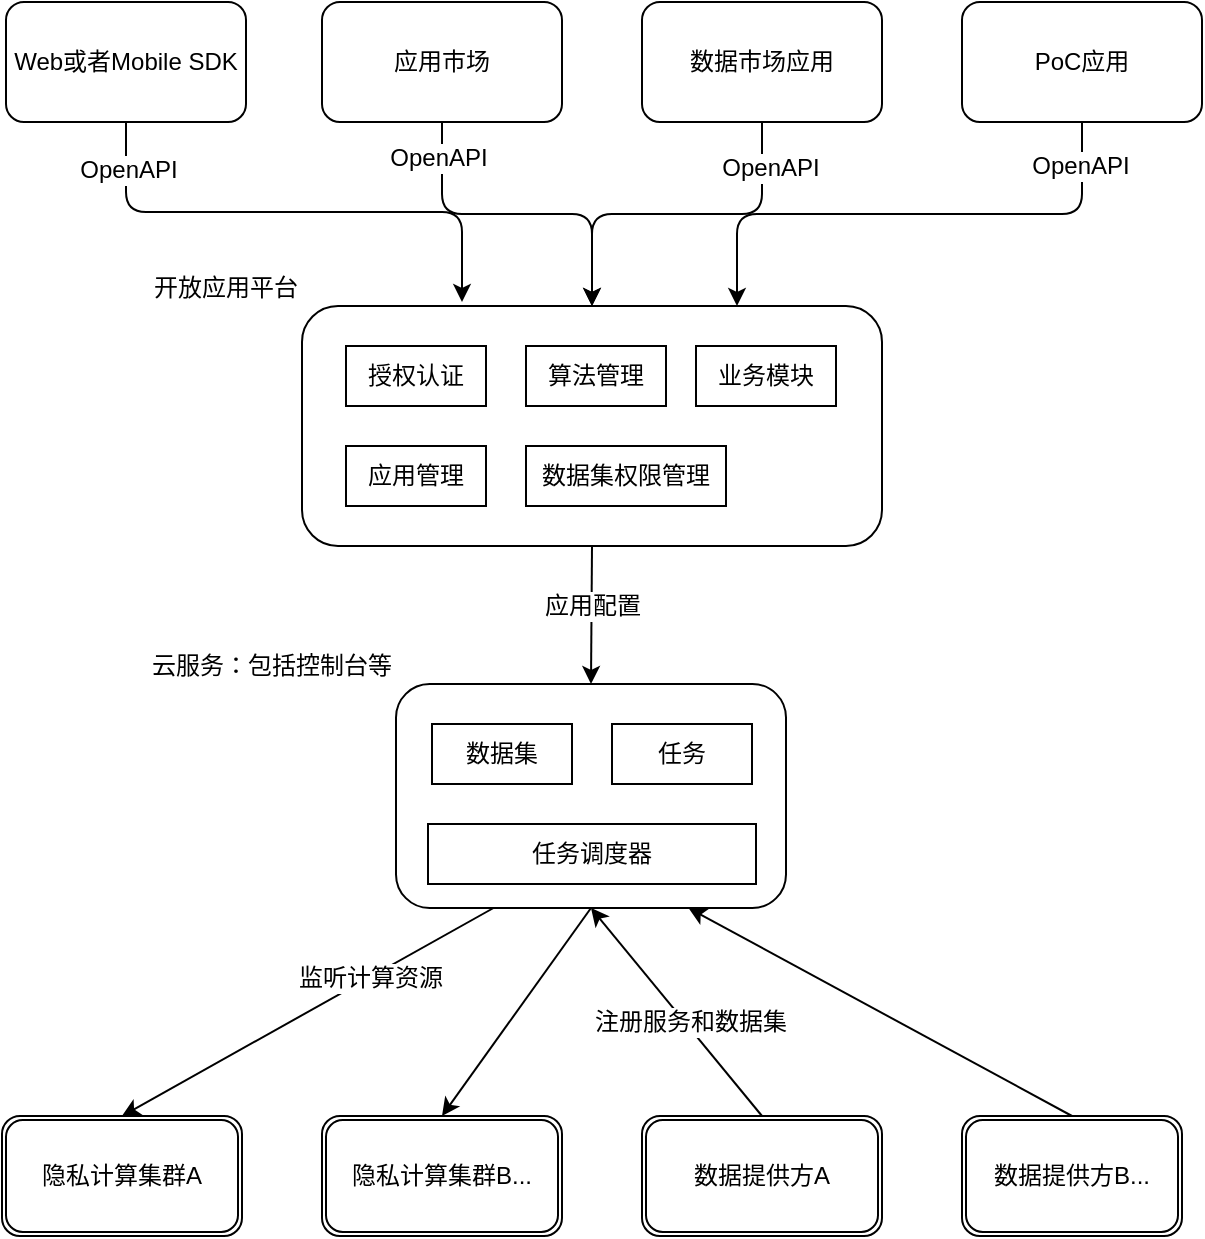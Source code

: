 <mxfile version="15.7.3" type="github">
  <diagram id="w5q_STuQfSUtlu3olddc" name="Page-1">
    <mxGraphModel dx="1426" dy="794" grid="1" gridSize="10" guides="1" tooltips="1" connect="1" arrows="1" fold="1" page="1" pageScale="1" pageWidth="827" pageHeight="1169" math="0" shadow="0">
      <root>
        <mxCell id="0" />
        <mxCell id="1" parent="0" />
        <mxCell id="4c7UUCFScnnRwFOm9qBk-1" value="开放应用平台" style="rounded=1;whiteSpace=wrap;html=1;direction=west;flipV=0;flipH=0;labelPosition=left;verticalLabelPosition=top;align=right;verticalAlign=bottom;" parent="1" vertex="1">
          <mxGeometry x="310" y="282" width="290" height="120" as="geometry" />
        </mxCell>
        <mxCell id="4c7UUCFScnnRwFOm9qBk-3" value="授权认证" style="rounded=0;whiteSpace=wrap;html=1;" parent="1" vertex="1">
          <mxGeometry x="332" y="302" width="70" height="30" as="geometry" />
        </mxCell>
        <mxCell id="4c7UUCFScnnRwFOm9qBk-5" value="算法管理" style="rounded=0;whiteSpace=wrap;html=1;" parent="1" vertex="1">
          <mxGeometry x="422" y="302" width="70" height="30" as="geometry" />
        </mxCell>
        <mxCell id="4c7UUCFScnnRwFOm9qBk-7" value="应用管理" style="rounded=0;whiteSpace=wrap;html=1;" parent="1" vertex="1">
          <mxGeometry x="332" y="352" width="70" height="30" as="geometry" />
        </mxCell>
        <mxCell id="4c7UUCFScnnRwFOm9qBk-9" value="数据集权限管理" style="rounded=0;whiteSpace=wrap;html=1;" parent="1" vertex="1">
          <mxGeometry x="422" y="352" width="100" height="30" as="geometry" />
        </mxCell>
        <mxCell id="4c7UUCFScnnRwFOm9qBk-13" value="Web或者Mobile SDK" style="rounded=1;whiteSpace=wrap;html=1;" parent="1" vertex="1">
          <mxGeometry x="162" y="130" width="120" height="60" as="geometry" />
        </mxCell>
        <mxCell id="4c7UUCFScnnRwFOm9qBk-14" value="应用市场" style="rounded=1;whiteSpace=wrap;html=1;" parent="1" vertex="1">
          <mxGeometry x="320" y="130" width="120" height="60" as="geometry" />
        </mxCell>
        <mxCell id="4c7UUCFScnnRwFOm9qBk-15" value="数据市场应用" style="rounded=1;whiteSpace=wrap;html=1;" parent="1" vertex="1">
          <mxGeometry x="480" y="130" width="120" height="60" as="geometry" />
        </mxCell>
        <mxCell id="4c7UUCFScnnRwFOm9qBk-16" value="PoC应用" style="rounded=1;whiteSpace=wrap;html=1;" parent="1" vertex="1">
          <mxGeometry x="640" y="130" width="120" height="60" as="geometry" />
        </mxCell>
        <mxCell id="4c7UUCFScnnRwFOm9qBk-19" value="" style="edgeStyle=elbowEdgeStyle;elbow=vertical;endArrow=classic;html=1;exitX=0.5;exitY=1;exitDx=0;exitDy=0;" parent="1" source="4c7UUCFScnnRwFOm9qBk-13" edge="1">
          <mxGeometry width="50" height="50" relative="1" as="geometry">
            <mxPoint x="420" y="450" as="sourcePoint" />
            <mxPoint x="390" y="280" as="targetPoint" />
          </mxGeometry>
        </mxCell>
        <mxCell id="4c7UUCFScnnRwFOm9qBk-44" value="OpenAPI" style="text;html=1;align=center;verticalAlign=middle;resizable=0;points=[];labelBackgroundColor=#ffffff;" parent="4c7UUCFScnnRwFOm9qBk-19" vertex="1" connectable="0">
          <mxGeometry x="-0.819" y="1" relative="1" as="geometry">
            <mxPoint as="offset" />
          </mxGeometry>
        </mxCell>
        <mxCell id="4c7UUCFScnnRwFOm9qBk-20" value="" style="edgeStyle=elbowEdgeStyle;elbow=vertical;endArrow=classic;html=1;exitX=0.5;exitY=1;exitDx=0;exitDy=0;entryX=0.5;entryY=1;entryDx=0;entryDy=0;" parent="1" source="4c7UUCFScnnRwFOm9qBk-14" target="4c7UUCFScnnRwFOm9qBk-1" edge="1">
          <mxGeometry width="50" height="50" relative="1" as="geometry">
            <mxPoint x="420" y="450" as="sourcePoint" />
            <mxPoint x="470" y="400" as="targetPoint" />
          </mxGeometry>
        </mxCell>
        <mxCell id="X6g_aAjYXztabImXx6tu-1" value="OpenAPI" style="text;html=1;align=center;verticalAlign=middle;resizable=0;points=[];labelBackgroundColor=#ffffff;" parent="4c7UUCFScnnRwFOm9qBk-20" vertex="1" connectable="0">
          <mxGeometry x="-0.784" y="-2" relative="1" as="geometry">
            <mxPoint as="offset" />
          </mxGeometry>
        </mxCell>
        <mxCell id="4c7UUCFScnnRwFOm9qBk-21" value="" style="edgeStyle=elbowEdgeStyle;elbow=vertical;endArrow=classic;html=1;exitX=0.5;exitY=1;exitDx=0;exitDy=0;entryX=0.5;entryY=1;entryDx=0;entryDy=0;" parent="1" source="4c7UUCFScnnRwFOm9qBk-15" target="4c7UUCFScnnRwFOm9qBk-1" edge="1">
          <mxGeometry width="50" height="50" relative="1" as="geometry">
            <mxPoint x="420" y="450" as="sourcePoint" />
            <mxPoint x="470" y="400" as="targetPoint" />
          </mxGeometry>
        </mxCell>
        <mxCell id="4c7UUCFScnnRwFOm9qBk-45" value="OpenAPI" style="text;html=1;align=center;verticalAlign=middle;resizable=0;points=[];labelBackgroundColor=#ffffff;" parent="4c7UUCFScnnRwFOm9qBk-21" vertex="1" connectable="0">
          <mxGeometry x="-0.74" y="4" relative="1" as="geometry">
            <mxPoint as="offset" />
          </mxGeometry>
        </mxCell>
        <mxCell id="4c7UUCFScnnRwFOm9qBk-22" value="" style="edgeStyle=elbowEdgeStyle;elbow=vertical;endArrow=classic;html=1;exitX=0.5;exitY=1;exitDx=0;exitDy=0;entryX=0.25;entryY=1;entryDx=0;entryDy=0;" parent="1" source="4c7UUCFScnnRwFOm9qBk-16" target="4c7UUCFScnnRwFOm9qBk-1" edge="1">
          <mxGeometry width="50" height="50" relative="1" as="geometry">
            <mxPoint x="420" y="450" as="sourcePoint" />
            <mxPoint x="470" y="400" as="targetPoint" />
          </mxGeometry>
        </mxCell>
        <mxCell id="4c7UUCFScnnRwFOm9qBk-46" value="OpenAPI" style="text;html=1;align=center;verticalAlign=middle;resizable=0;points=[];labelBackgroundColor=#ffffff;" parent="4c7UUCFScnnRwFOm9qBk-22" vertex="1" connectable="0">
          <mxGeometry x="-0.834" y="-1" relative="1" as="geometry">
            <mxPoint as="offset" />
          </mxGeometry>
        </mxCell>
        <mxCell id="4c7UUCFScnnRwFOm9qBk-23" value="云服务：包括控制台等" style="rounded=1;whiteSpace=wrap;html=1;labelPosition=left;verticalLabelPosition=top;align=right;verticalAlign=bottom;" parent="1" vertex="1">
          <mxGeometry x="357" y="471" width="195" height="112" as="geometry" />
        </mxCell>
        <mxCell id="4c7UUCFScnnRwFOm9qBk-24" value="隐私计算集群A" style="shape=ext;double=1;rounded=1;whiteSpace=wrap;html=1;" parent="1" vertex="1">
          <mxGeometry x="160" y="687" width="120" height="60" as="geometry" />
        </mxCell>
        <mxCell id="4c7UUCFScnnRwFOm9qBk-25" value="隐私计算集群B..." style="shape=ext;double=1;rounded=1;whiteSpace=wrap;html=1;" parent="1" vertex="1">
          <mxGeometry x="320" y="687" width="120" height="60" as="geometry" />
        </mxCell>
        <mxCell id="4c7UUCFScnnRwFOm9qBk-26" value="数据提供方A" style="shape=ext;double=1;rounded=1;whiteSpace=wrap;html=1;" parent="1" vertex="1">
          <mxGeometry x="480" y="687" width="120" height="60" as="geometry" />
        </mxCell>
        <mxCell id="4c7UUCFScnnRwFOm9qBk-27" value="数据提供方B..." style="shape=ext;double=1;rounded=1;whiteSpace=wrap;html=1;" parent="1" vertex="1">
          <mxGeometry x="640" y="687" width="110" height="60" as="geometry" />
        </mxCell>
        <mxCell id="4c7UUCFScnnRwFOm9qBk-28" value="" style="endArrow=classic;html=1;exitX=0.5;exitY=0;exitDx=0;exitDy=0;entryX=0.5;entryY=0;entryDx=0;entryDy=0;" parent="1" source="4c7UUCFScnnRwFOm9qBk-1" target="4c7UUCFScnnRwFOm9qBk-23" edge="1">
          <mxGeometry width="50" height="50" relative="1" as="geometry">
            <mxPoint x="455" y="443" as="sourcePoint" />
            <mxPoint x="470" y="541" as="targetPoint" />
          </mxGeometry>
        </mxCell>
        <mxCell id="4c7UUCFScnnRwFOm9qBk-42" value="应用配置" style="text;html=1;align=center;verticalAlign=middle;resizable=0;points=[];labelBackgroundColor=#ffffff;" parent="4c7UUCFScnnRwFOm9qBk-28" vertex="1" connectable="0">
          <mxGeometry x="-0.131" relative="1" as="geometry">
            <mxPoint as="offset" />
          </mxGeometry>
        </mxCell>
        <mxCell id="4c7UUCFScnnRwFOm9qBk-29" value="" style="endArrow=classic;html=1;entryX=0.5;entryY=0;entryDx=0;entryDy=0;exitX=0.25;exitY=1;exitDx=0;exitDy=0;" parent="1" source="4c7UUCFScnnRwFOm9qBk-23" target="4c7UUCFScnnRwFOm9qBk-24" edge="1">
          <mxGeometry width="50" height="50" relative="1" as="geometry">
            <mxPoint x="420" y="550" as="sourcePoint" />
            <mxPoint x="470" y="500" as="targetPoint" />
          </mxGeometry>
        </mxCell>
        <mxCell id="4c7UUCFScnnRwFOm9qBk-33" value="监听计算资源" style="text;html=1;align=center;verticalAlign=middle;resizable=0;points=[];labelBackgroundColor=#ffffff;" parent="4c7UUCFScnnRwFOm9qBk-29" vertex="1" connectable="0">
          <mxGeometry x="-0.329" relative="1" as="geometry">
            <mxPoint as="offset" />
          </mxGeometry>
        </mxCell>
        <mxCell id="4c7UUCFScnnRwFOm9qBk-30" value="" style="endArrow=classic;html=1;entryX=0.5;entryY=0;entryDx=0;entryDy=0;exitX=0.5;exitY=1;exitDx=0;exitDy=0;" parent="1" source="4c7UUCFScnnRwFOm9qBk-23" target="4c7UUCFScnnRwFOm9qBk-25" edge="1">
          <mxGeometry width="50" height="50" relative="1" as="geometry">
            <mxPoint x="465" y="560" as="sourcePoint" />
            <mxPoint x="140" y="650" as="targetPoint" />
          </mxGeometry>
        </mxCell>
        <mxCell id="4c7UUCFScnnRwFOm9qBk-31" value="" style="endArrow=classic;html=1;exitX=0.5;exitY=0;exitDx=0;exitDy=0;entryX=0.5;entryY=1;entryDx=0;entryDy=0;" parent="1" source="4c7UUCFScnnRwFOm9qBk-26" target="4c7UUCFScnnRwFOm9qBk-23" edge="1">
          <mxGeometry width="50" height="50" relative="1" as="geometry">
            <mxPoint x="420" y="550" as="sourcePoint" />
            <mxPoint x="470" y="500" as="targetPoint" />
          </mxGeometry>
        </mxCell>
        <mxCell id="4c7UUCFScnnRwFOm9qBk-35" value="注册服务和数据集" style="text;html=1;align=center;verticalAlign=middle;resizable=0;points=[];labelBackgroundColor=#ffffff;" parent="4c7UUCFScnnRwFOm9qBk-31" vertex="1" connectable="0">
          <mxGeometry x="-0.111" y="-2" relative="1" as="geometry">
            <mxPoint as="offset" />
          </mxGeometry>
        </mxCell>
        <mxCell id="4c7UUCFScnnRwFOm9qBk-32" value="" style="endArrow=classic;html=1;exitX=0.5;exitY=0;exitDx=0;exitDy=0;entryX=0.75;entryY=1;entryDx=0;entryDy=0;" parent="1" source="4c7UUCFScnnRwFOm9qBk-27" target="4c7UUCFScnnRwFOm9qBk-23" edge="1">
          <mxGeometry width="50" height="50" relative="1" as="geometry">
            <mxPoint x="510" y="650" as="sourcePoint" />
            <mxPoint x="465" y="560" as="targetPoint" />
          </mxGeometry>
        </mxCell>
        <mxCell id="4c7UUCFScnnRwFOm9qBk-37" value="数据集" style="rounded=0;whiteSpace=wrap;html=1;" parent="1" vertex="1">
          <mxGeometry x="375" y="491" width="70" height="30" as="geometry" />
        </mxCell>
        <mxCell id="4c7UUCFScnnRwFOm9qBk-38" value="任务" style="rounded=0;whiteSpace=wrap;html=1;" parent="1" vertex="1">
          <mxGeometry x="465" y="491" width="70" height="30" as="geometry" />
        </mxCell>
        <mxCell id="4c7UUCFScnnRwFOm9qBk-39" value="任务调度器" style="rounded=0;whiteSpace=wrap;html=1;" parent="1" vertex="1">
          <mxGeometry x="373" y="541" width="164" height="30" as="geometry" />
        </mxCell>
        <mxCell id="4c7UUCFScnnRwFOm9qBk-40" value="业务模块" style="rounded=0;whiteSpace=wrap;html=1;" parent="1" vertex="1">
          <mxGeometry x="507" y="302" width="70" height="30" as="geometry" />
        </mxCell>
      </root>
    </mxGraphModel>
  </diagram>
</mxfile>
